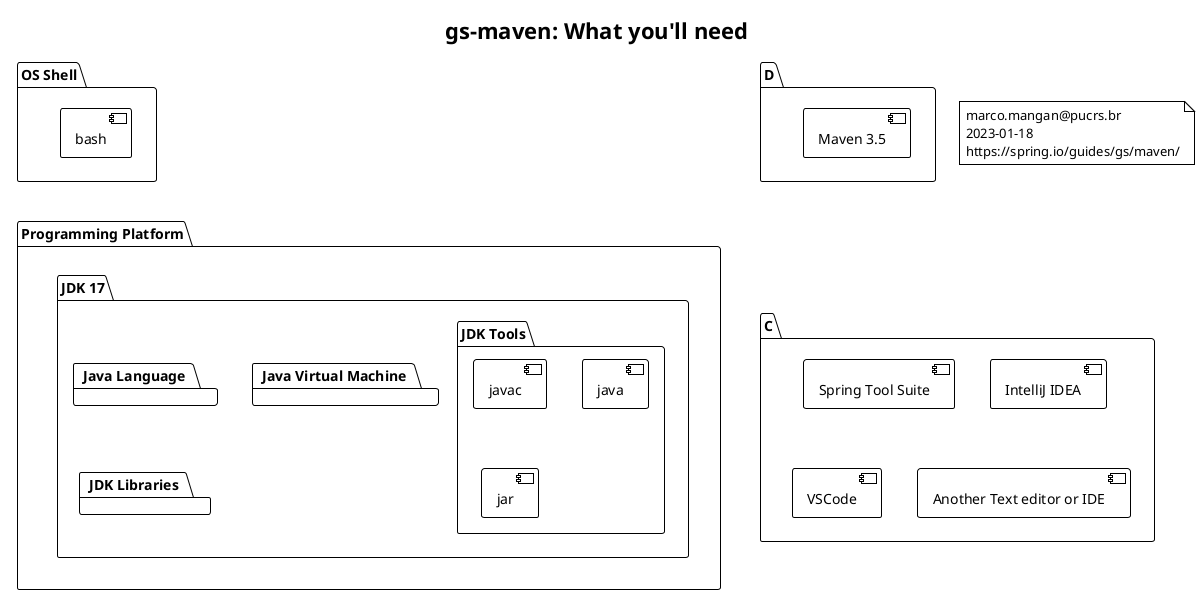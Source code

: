 @startuml

!theme plain

title gs-maven: What you'll need

package "OS Shell" as A {
  [bash]
}

package "Programming Platform" as B {

  package "JDK 17" {
    package "Java Language"
    package "Java Virtual Machine"
    package "JDK Libraries"
    package "JDK Tools" {
      [javac]
      [java]
      [jar]
    }
  }

}

A -Down[hidden]-> B
D -Down[hidden]-> C

package "Build Automation Tool" as D {
 [Maven 3.5]   
}

package "IDE" as C {
 artifact [Spring Tool Suite] as STS
 artifact [IntelliJ IDEA] as I
 artifact [VSCode] as VS
 artifact [Another Text editor or IDE] as F
}

note as N1
 marco.mangan@pucrs.br
 2023-01-18
 https://spring.io/guides/gs/maven/
end note

@enduml

